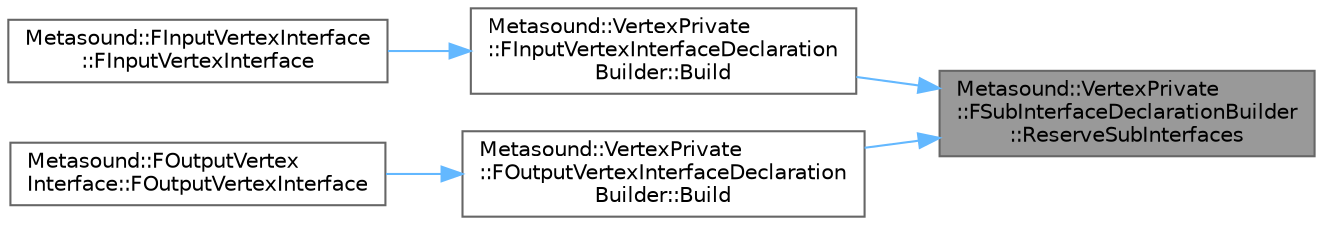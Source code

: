 digraph "Metasound::VertexPrivate::FSubInterfaceDeclarationBuilder::ReserveSubInterfaces"
{
 // INTERACTIVE_SVG=YES
 // LATEX_PDF_SIZE
  bgcolor="transparent";
  edge [fontname=Helvetica,fontsize=10,labelfontname=Helvetica,labelfontsize=10];
  node [fontname=Helvetica,fontsize=10,shape=box,height=0.2,width=0.4];
  rankdir="RL";
  Node1 [id="Node000001",label="Metasound::VertexPrivate\l::FSubInterfaceDeclarationBuilder\l::ReserveSubInterfaces",height=0.2,width=0.4,color="gray40", fillcolor="grey60", style="filled", fontcolor="black",tooltip=" "];
  Node1 -> Node2 [id="edge1_Node000001_Node000002",dir="back",color="steelblue1",style="solid",tooltip=" "];
  Node2 [id="Node000002",label="Metasound::VertexPrivate\l::FInputVertexInterfaceDeclaration\lBuilder::Build",height=0.2,width=0.4,color="grey40", fillcolor="white", style="filled",URL="$d8/dd9/classMetasound_1_1VertexPrivate_1_1FInputVertexInterfaceDeclarationBuilder.html#a06907aaceb9c8c0c4bb52e2cc2a4309a",tooltip=" "];
  Node2 -> Node3 [id="edge2_Node000002_Node000003",dir="back",color="steelblue1",style="solid",tooltip=" "];
  Node3 [id="Node000003",label="Metasound::FInputVertexInterface\l::FInputVertexInterface",height=0.2,width=0.4,color="grey40", fillcolor="white", style="filled",URL="$d8/d0e/classMetasound_1_1FInputVertexInterface.html#a4f1bb0331fef72cf5f501b5144af6a80",tooltip="Construct an FInputVertexInterface from a parameter pack."];
  Node1 -> Node4 [id="edge3_Node000001_Node000004",dir="back",color="steelblue1",style="solid",tooltip=" "];
  Node4 [id="Node000004",label="Metasound::VertexPrivate\l::FOutputVertexInterfaceDeclaration\lBuilder::Build",height=0.2,width=0.4,color="grey40", fillcolor="white", style="filled",URL="$d5/d4b/classMetasound_1_1VertexPrivate_1_1FOutputVertexInterfaceDeclarationBuilder.html#a9b9c15d187abbf9162bcb8ebbbdf8565",tooltip=" "];
  Node4 -> Node5 [id="edge4_Node000004_Node000005",dir="back",color="steelblue1",style="solid",tooltip=" "];
  Node5 [id="Node000005",label="Metasound::FOutputVertex\lInterface::FOutputVertexInterface",height=0.2,width=0.4,color="grey40", fillcolor="white", style="filled",URL="$d2/d52/classMetasound_1_1FOutputVertexInterface.html#a3e8cdbbd8abc5749d9768c91b5f29fdd",tooltip="Construct an FOutputVertexInterface from a parameter pack."];
}

